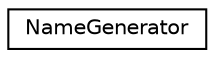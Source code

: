 digraph "Graphical Class Hierarchy"
{
 // LATEX_PDF_SIZE
  edge [fontname="Helvetica",fontsize="10",labelfontname="Helvetica",labelfontsize="10"];
  node [fontname="Helvetica",fontsize="10",shape=record];
  rankdir="LR";
  Node0 [label="NameGenerator",height=0.2,width=0.4,color="black", fillcolor="white", style="filled",URL="$classNameGenerator.html",tooltip=" "];
}
